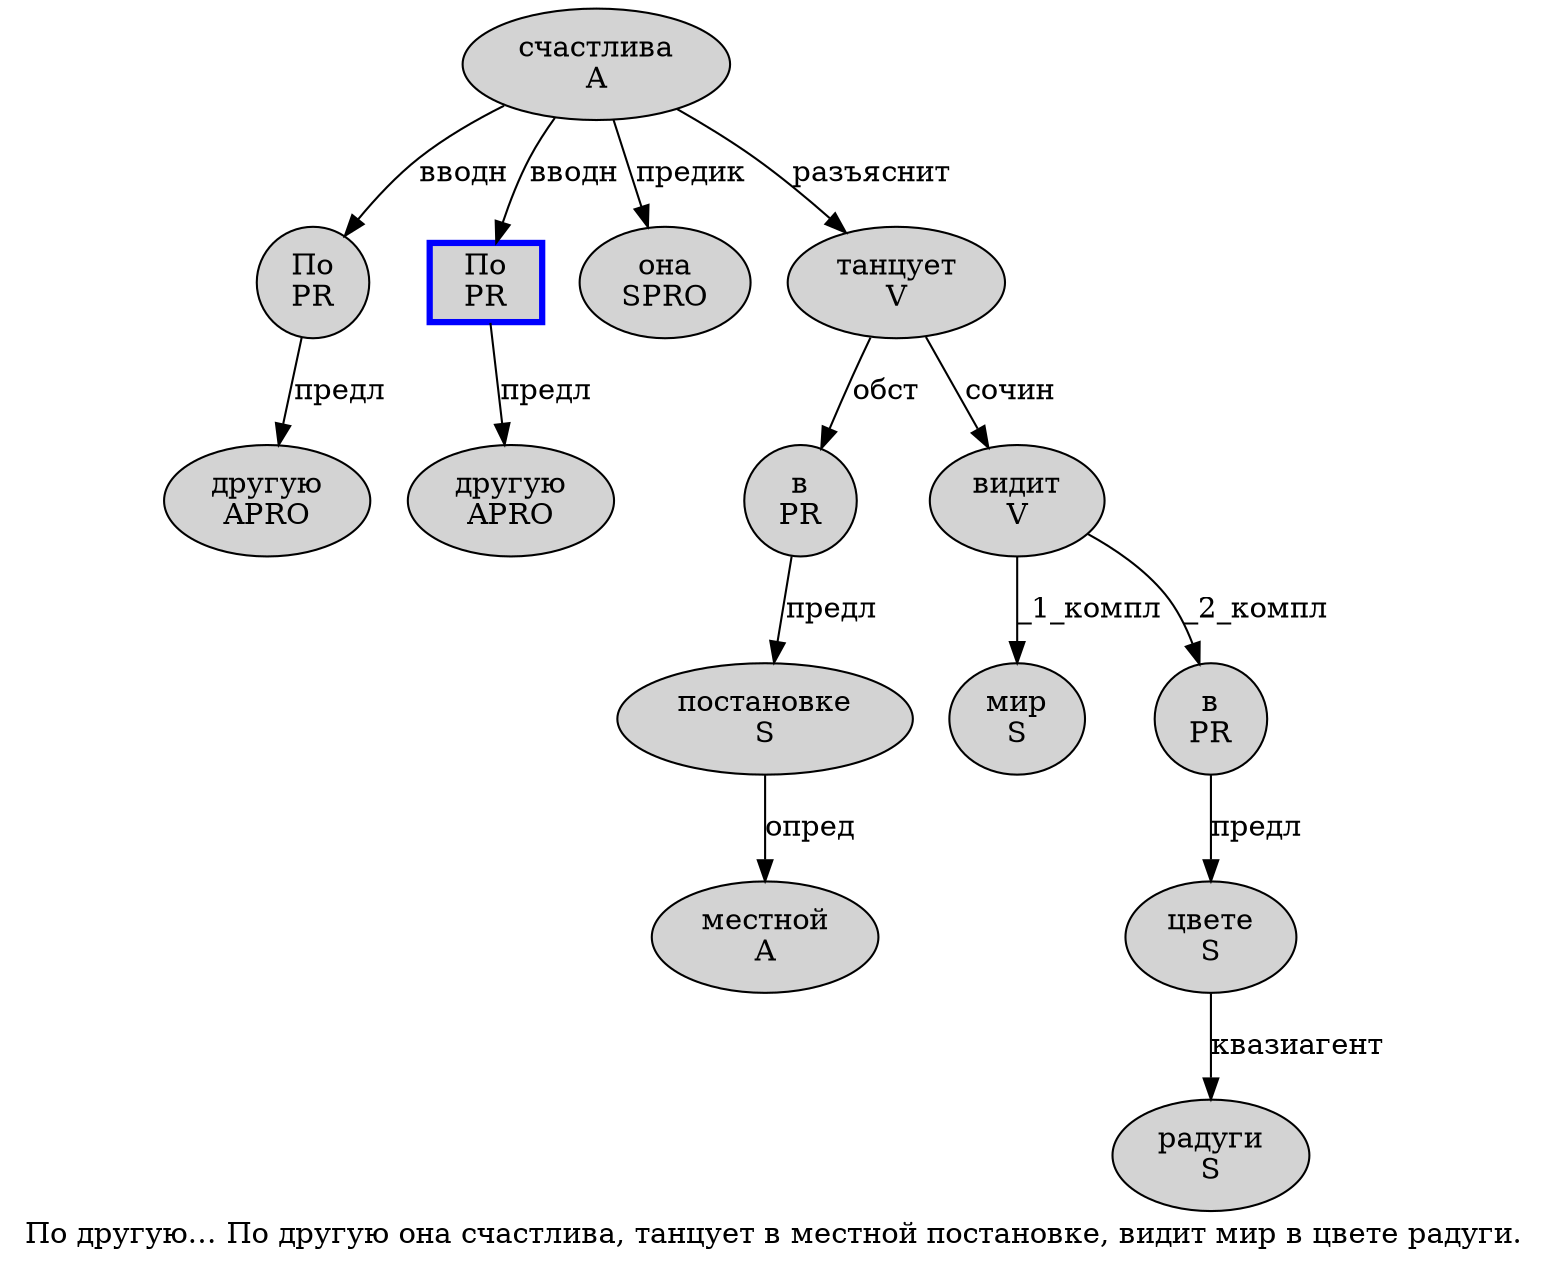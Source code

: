 digraph SENTENCE_1406 {
	graph [label="По другую… По другую она счастлива, танцует в местной постановке, видит мир в цвете радуги."]
	node [style=filled]
		0 [label="По
PR" color="" fillcolor=lightgray penwidth=1 shape=ellipse]
		1 [label="другую
APRO" color="" fillcolor=lightgray penwidth=1 shape=ellipse]
		3 [label="По
PR" color=blue fillcolor=lightgray penwidth=3 shape=box]
		4 [label="другую
APRO" color="" fillcolor=lightgray penwidth=1 shape=ellipse]
		5 [label="она
SPRO" color="" fillcolor=lightgray penwidth=1 shape=ellipse]
		6 [label="счастлива
A" color="" fillcolor=lightgray penwidth=1 shape=ellipse]
		8 [label="танцует
V" color="" fillcolor=lightgray penwidth=1 shape=ellipse]
		9 [label="в
PR" color="" fillcolor=lightgray penwidth=1 shape=ellipse]
		10 [label="местной
A" color="" fillcolor=lightgray penwidth=1 shape=ellipse]
		11 [label="постановке
S" color="" fillcolor=lightgray penwidth=1 shape=ellipse]
		13 [label="видит
V" color="" fillcolor=lightgray penwidth=1 shape=ellipse]
		14 [label="мир
S" color="" fillcolor=lightgray penwidth=1 shape=ellipse]
		15 [label="в
PR" color="" fillcolor=lightgray penwidth=1 shape=ellipse]
		16 [label="цвете
S" color="" fillcolor=lightgray penwidth=1 shape=ellipse]
		17 [label="радуги
S" color="" fillcolor=lightgray penwidth=1 shape=ellipse]
			13 -> 14 [label="_1_компл"]
			13 -> 15 [label="_2_компл"]
			6 -> 0 [label="вводн"]
			6 -> 3 [label="вводн"]
			6 -> 5 [label="предик"]
			6 -> 8 [label="разъяснит"]
			3 -> 4 [label="предл"]
			8 -> 9 [label="обст"]
			8 -> 13 [label="сочин"]
			11 -> 10 [label="опред"]
			9 -> 11 [label="предл"]
			16 -> 17 [label="квазиагент"]
			0 -> 1 [label="предл"]
			15 -> 16 [label="предл"]
}